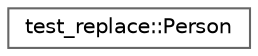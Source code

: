digraph "类继承关系图"
{
 // LATEX_PDF_SIZE
  bgcolor="transparent";
  edge [fontname=Helvetica,fontsize=10,labelfontname=Helvetica,labelfontsize=10];
  node [fontname=Helvetica,fontsize=10,shape=box,height=0.2,width=0.4];
  rankdir="LR";
  Node0 [id="Node000000",label="test_replace::Person",height=0.2,width=0.4,color="grey40", fillcolor="white", style="filled",URL="$structtest__replace_1_1_person.html",tooltip=" "];
}
